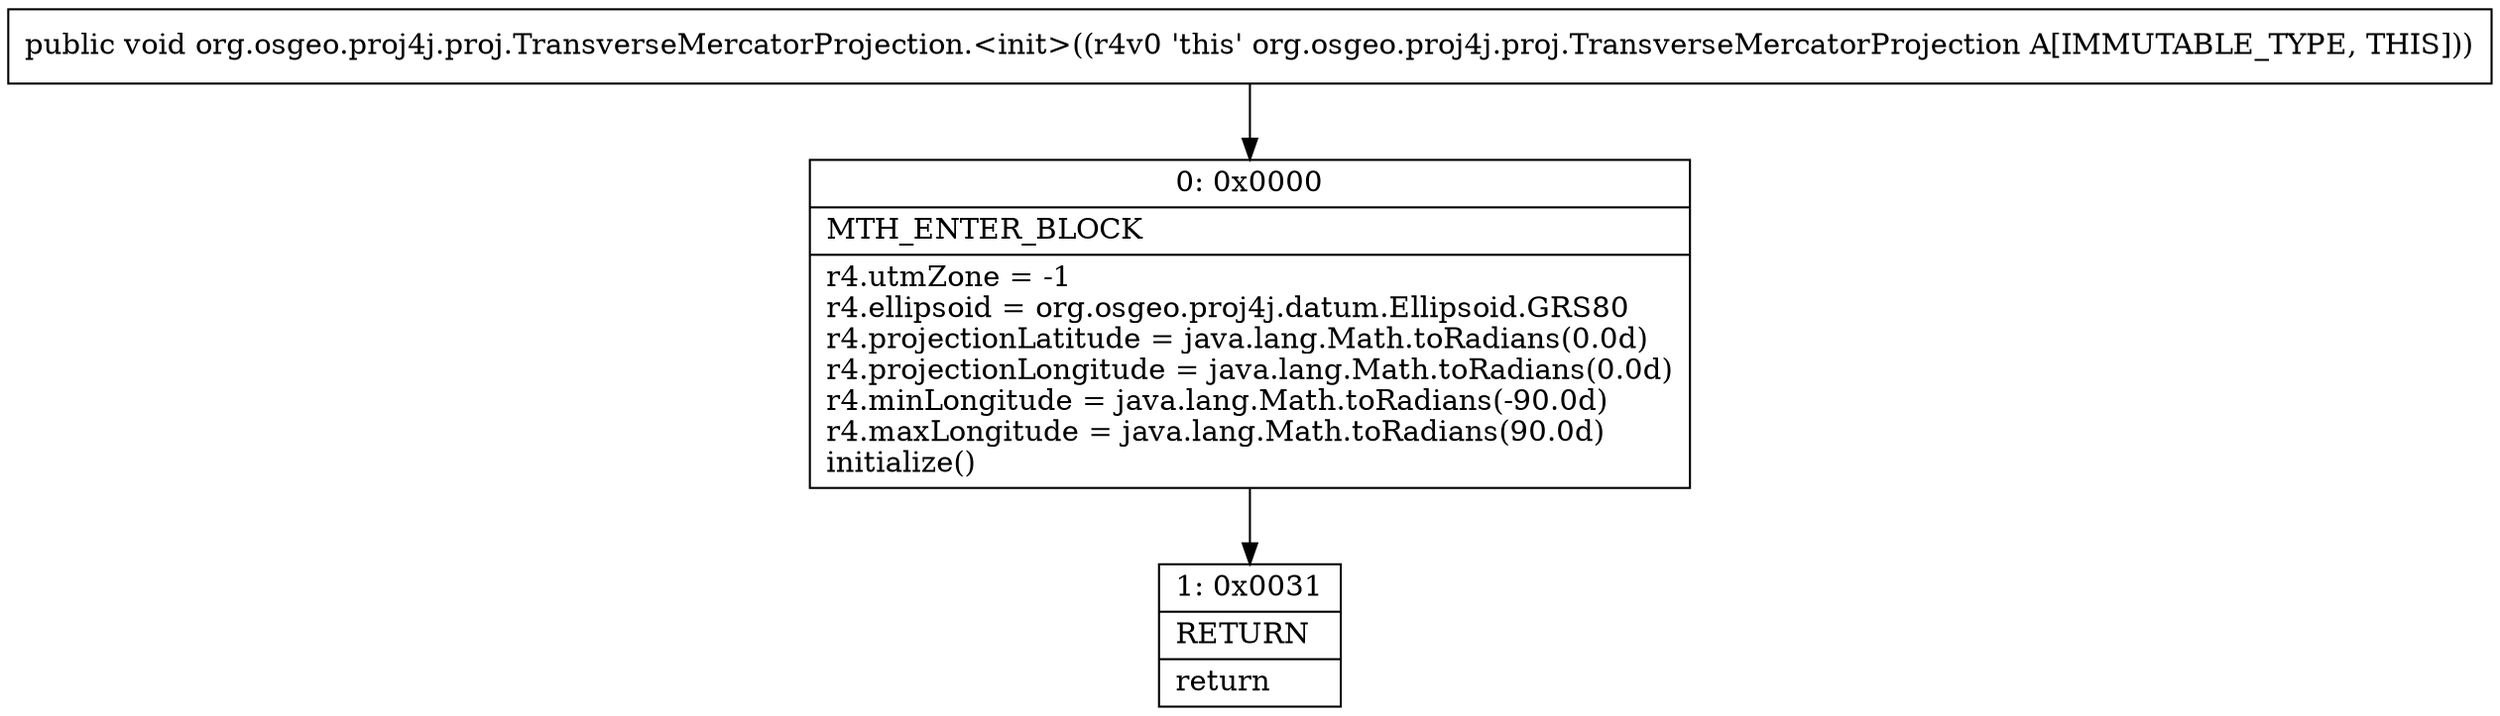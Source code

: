 digraph "CFG fororg.osgeo.proj4j.proj.TransverseMercatorProjection.\<init\>()V" {
Node_0 [shape=record,label="{0\:\ 0x0000|MTH_ENTER_BLOCK\l|r4.utmZone = \-1\lr4.ellipsoid = org.osgeo.proj4j.datum.Ellipsoid.GRS80\lr4.projectionLatitude = java.lang.Math.toRadians(0.0d)\lr4.projectionLongitude = java.lang.Math.toRadians(0.0d)\lr4.minLongitude = java.lang.Math.toRadians(\-90.0d)\lr4.maxLongitude = java.lang.Math.toRadians(90.0d)\linitialize()\l}"];
Node_1 [shape=record,label="{1\:\ 0x0031|RETURN\l|return\l}"];
MethodNode[shape=record,label="{public void org.osgeo.proj4j.proj.TransverseMercatorProjection.\<init\>((r4v0 'this' org.osgeo.proj4j.proj.TransverseMercatorProjection A[IMMUTABLE_TYPE, THIS])) }"];
MethodNode -> Node_0;
Node_0 -> Node_1;
}


